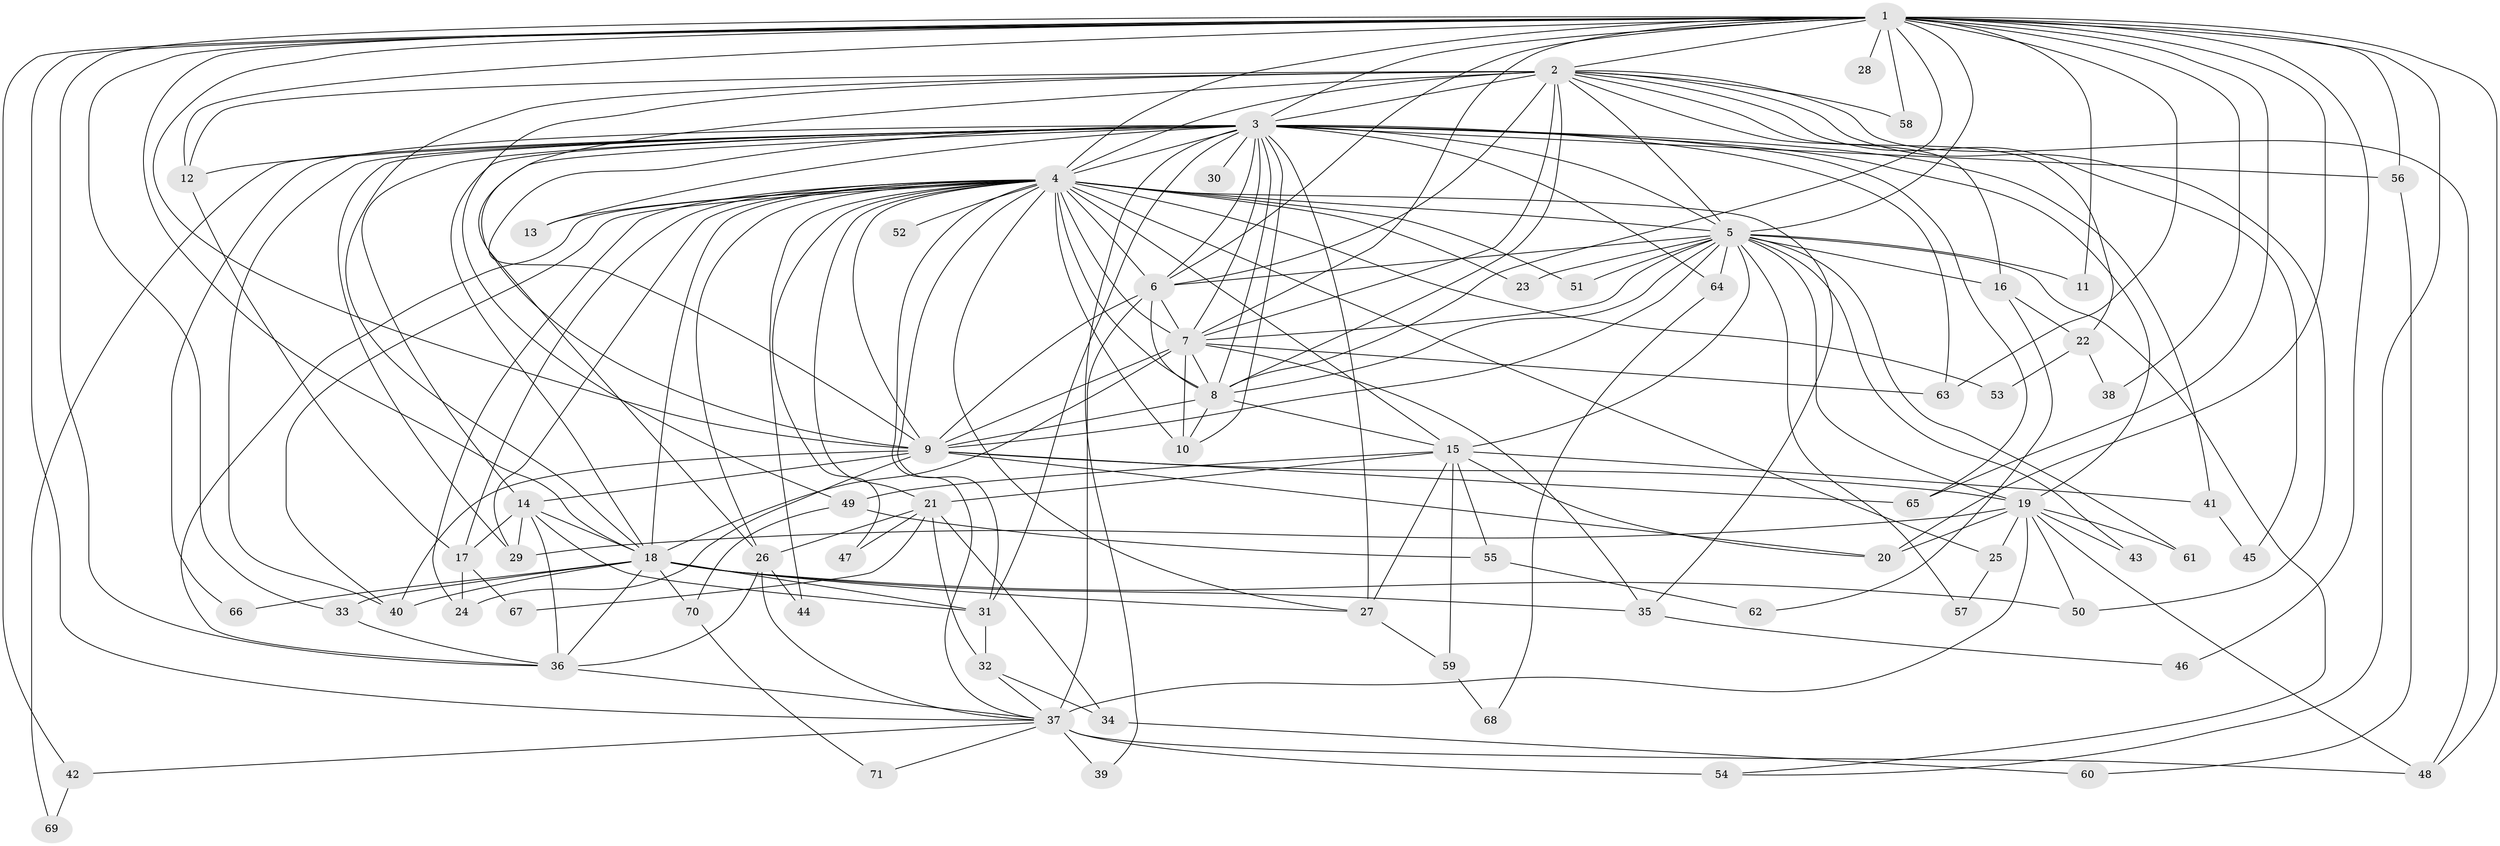 // original degree distribution, {28: 0.014084507042253521, 21: 0.007042253521126761, 24: 0.007042253521126761, 25: 0.02112676056338028, 22: 0.014084507042253521, 18: 0.007042253521126761, 4: 0.11971830985915492, 3: 0.22535211267605634, 2: 0.5070422535211268, 9: 0.007042253521126761, 10: 0.007042253521126761, 5: 0.028169014084507043, 7: 0.02112676056338028, 6: 0.014084507042253521}
// Generated by graph-tools (version 1.1) at 2025/35/03/09/25 02:35:15]
// undirected, 71 vertices, 195 edges
graph export_dot {
graph [start="1"]
  node [color=gray90,style=filled];
  1;
  2;
  3;
  4;
  5;
  6;
  7;
  8;
  9;
  10;
  11;
  12;
  13;
  14;
  15;
  16;
  17;
  18;
  19;
  20;
  21;
  22;
  23;
  24;
  25;
  26;
  27;
  28;
  29;
  30;
  31;
  32;
  33;
  34;
  35;
  36;
  37;
  38;
  39;
  40;
  41;
  42;
  43;
  44;
  45;
  46;
  47;
  48;
  49;
  50;
  51;
  52;
  53;
  54;
  55;
  56;
  57;
  58;
  59;
  60;
  61;
  62;
  63;
  64;
  65;
  66;
  67;
  68;
  69;
  70;
  71;
  1 -- 2 [weight=1.0];
  1 -- 3 [weight=2.0];
  1 -- 4 [weight=1.0];
  1 -- 5 [weight=2.0];
  1 -- 6 [weight=1.0];
  1 -- 7 [weight=1.0];
  1 -- 8 [weight=2.0];
  1 -- 9 [weight=1.0];
  1 -- 11 [weight=1.0];
  1 -- 12 [weight=1.0];
  1 -- 18 [weight=1.0];
  1 -- 20 [weight=1.0];
  1 -- 28 [weight=1.0];
  1 -- 33 [weight=1.0];
  1 -- 36 [weight=1.0];
  1 -- 37 [weight=1.0];
  1 -- 38 [weight=1.0];
  1 -- 42 [weight=1.0];
  1 -- 46 [weight=1.0];
  1 -- 48 [weight=1.0];
  1 -- 54 [weight=1.0];
  1 -- 56 [weight=1.0];
  1 -- 58 [weight=1.0];
  1 -- 63 [weight=1.0];
  1 -- 65 [weight=1.0];
  2 -- 3 [weight=3.0];
  2 -- 4 [weight=2.0];
  2 -- 5 [weight=1.0];
  2 -- 6 [weight=2.0];
  2 -- 7 [weight=2.0];
  2 -- 8 [weight=1.0];
  2 -- 9 [weight=1.0];
  2 -- 12 [weight=1.0];
  2 -- 16 [weight=1.0];
  2 -- 18 [weight=1.0];
  2 -- 22 [weight=1.0];
  2 -- 45 [weight=1.0];
  2 -- 48 [weight=1.0];
  2 -- 49 [weight=1.0];
  2 -- 50 [weight=1.0];
  2 -- 58 [weight=1.0];
  3 -- 4 [weight=3.0];
  3 -- 5 [weight=2.0];
  3 -- 6 [weight=3.0];
  3 -- 7 [weight=3.0];
  3 -- 8 [weight=3.0];
  3 -- 9 [weight=3.0];
  3 -- 10 [weight=1.0];
  3 -- 12 [weight=2.0];
  3 -- 13 [weight=1.0];
  3 -- 14 [weight=2.0];
  3 -- 18 [weight=1.0];
  3 -- 19 [weight=1.0];
  3 -- 26 [weight=1.0];
  3 -- 27 [weight=1.0];
  3 -- 29 [weight=1.0];
  3 -- 30 [weight=2.0];
  3 -- 31 [weight=1.0];
  3 -- 39 [weight=1.0];
  3 -- 40 [weight=1.0];
  3 -- 41 [weight=1.0];
  3 -- 56 [weight=1.0];
  3 -- 63 [weight=1.0];
  3 -- 64 [weight=1.0];
  3 -- 65 [weight=1.0];
  3 -- 66 [weight=1.0];
  3 -- 69 [weight=1.0];
  4 -- 5 [weight=1.0];
  4 -- 6 [weight=1.0];
  4 -- 7 [weight=2.0];
  4 -- 8 [weight=11.0];
  4 -- 9 [weight=2.0];
  4 -- 10 [weight=1.0];
  4 -- 13 [weight=1.0];
  4 -- 15 [weight=1.0];
  4 -- 17 [weight=1.0];
  4 -- 18 [weight=1.0];
  4 -- 21 [weight=1.0];
  4 -- 23 [weight=1.0];
  4 -- 24 [weight=1.0];
  4 -- 25 [weight=2.0];
  4 -- 26 [weight=1.0];
  4 -- 27 [weight=1.0];
  4 -- 29 [weight=1.0];
  4 -- 31 [weight=1.0];
  4 -- 35 [weight=2.0];
  4 -- 36 [weight=1.0];
  4 -- 37 [weight=1.0];
  4 -- 40 [weight=1.0];
  4 -- 44 [weight=1.0];
  4 -- 47 [weight=1.0];
  4 -- 51 [weight=1.0];
  4 -- 52 [weight=1.0];
  4 -- 53 [weight=1.0];
  5 -- 6 [weight=1.0];
  5 -- 7 [weight=1.0];
  5 -- 8 [weight=2.0];
  5 -- 9 [weight=1.0];
  5 -- 11 [weight=1.0];
  5 -- 15 [weight=1.0];
  5 -- 16 [weight=1.0];
  5 -- 19 [weight=1.0];
  5 -- 23 [weight=1.0];
  5 -- 43 [weight=1.0];
  5 -- 51 [weight=1.0];
  5 -- 54 [weight=1.0];
  5 -- 57 [weight=1.0];
  5 -- 61 [weight=1.0];
  5 -- 64 [weight=1.0];
  6 -- 7 [weight=1.0];
  6 -- 8 [weight=1.0];
  6 -- 9 [weight=1.0];
  6 -- 37 [weight=8.0];
  7 -- 8 [weight=2.0];
  7 -- 9 [weight=1.0];
  7 -- 10 [weight=1.0];
  7 -- 18 [weight=10.0];
  7 -- 35 [weight=1.0];
  7 -- 63 [weight=1.0];
  8 -- 9 [weight=1.0];
  8 -- 10 [weight=1.0];
  8 -- 15 [weight=1.0];
  9 -- 14 [weight=1.0];
  9 -- 19 [weight=1.0];
  9 -- 20 [weight=1.0];
  9 -- 24 [weight=2.0];
  9 -- 40 [weight=4.0];
  9 -- 65 [weight=1.0];
  12 -- 17 [weight=1.0];
  14 -- 17 [weight=1.0];
  14 -- 18 [weight=2.0];
  14 -- 29 [weight=1.0];
  14 -- 31 [weight=1.0];
  14 -- 36 [weight=1.0];
  15 -- 20 [weight=1.0];
  15 -- 21 [weight=1.0];
  15 -- 27 [weight=1.0];
  15 -- 41 [weight=1.0];
  15 -- 49 [weight=1.0];
  15 -- 55 [weight=1.0];
  15 -- 59 [weight=1.0];
  16 -- 22 [weight=1.0];
  16 -- 62 [weight=1.0];
  17 -- 24 [weight=2.0];
  17 -- 67 [weight=1.0];
  18 -- 27 [weight=1.0];
  18 -- 31 [weight=1.0];
  18 -- 33 [weight=1.0];
  18 -- 35 [weight=2.0];
  18 -- 36 [weight=1.0];
  18 -- 40 [weight=1.0];
  18 -- 50 [weight=1.0];
  18 -- 66 [weight=1.0];
  18 -- 70 [weight=1.0];
  19 -- 20 [weight=1.0];
  19 -- 25 [weight=2.0];
  19 -- 29 [weight=1.0];
  19 -- 37 [weight=1.0];
  19 -- 43 [weight=1.0];
  19 -- 48 [weight=1.0];
  19 -- 50 [weight=1.0];
  19 -- 61 [weight=1.0];
  21 -- 26 [weight=1.0];
  21 -- 32 [weight=1.0];
  21 -- 34 [weight=1.0];
  21 -- 47 [weight=1.0];
  21 -- 67 [weight=1.0];
  22 -- 38 [weight=1.0];
  22 -- 53 [weight=1.0];
  25 -- 57 [weight=1.0];
  26 -- 36 [weight=1.0];
  26 -- 37 [weight=1.0];
  26 -- 44 [weight=1.0];
  27 -- 59 [weight=1.0];
  31 -- 32 [weight=1.0];
  32 -- 34 [weight=1.0];
  32 -- 37 [weight=1.0];
  33 -- 36 [weight=1.0];
  34 -- 60 [weight=1.0];
  35 -- 46 [weight=1.0];
  36 -- 37 [weight=1.0];
  37 -- 39 [weight=1.0];
  37 -- 42 [weight=1.0];
  37 -- 48 [weight=1.0];
  37 -- 54 [weight=2.0];
  37 -- 71 [weight=1.0];
  41 -- 45 [weight=1.0];
  42 -- 69 [weight=1.0];
  49 -- 55 [weight=1.0];
  49 -- 70 [weight=1.0];
  55 -- 62 [weight=1.0];
  56 -- 60 [weight=1.0];
  59 -- 68 [weight=1.0];
  64 -- 68 [weight=1.0];
  70 -- 71 [weight=1.0];
}
